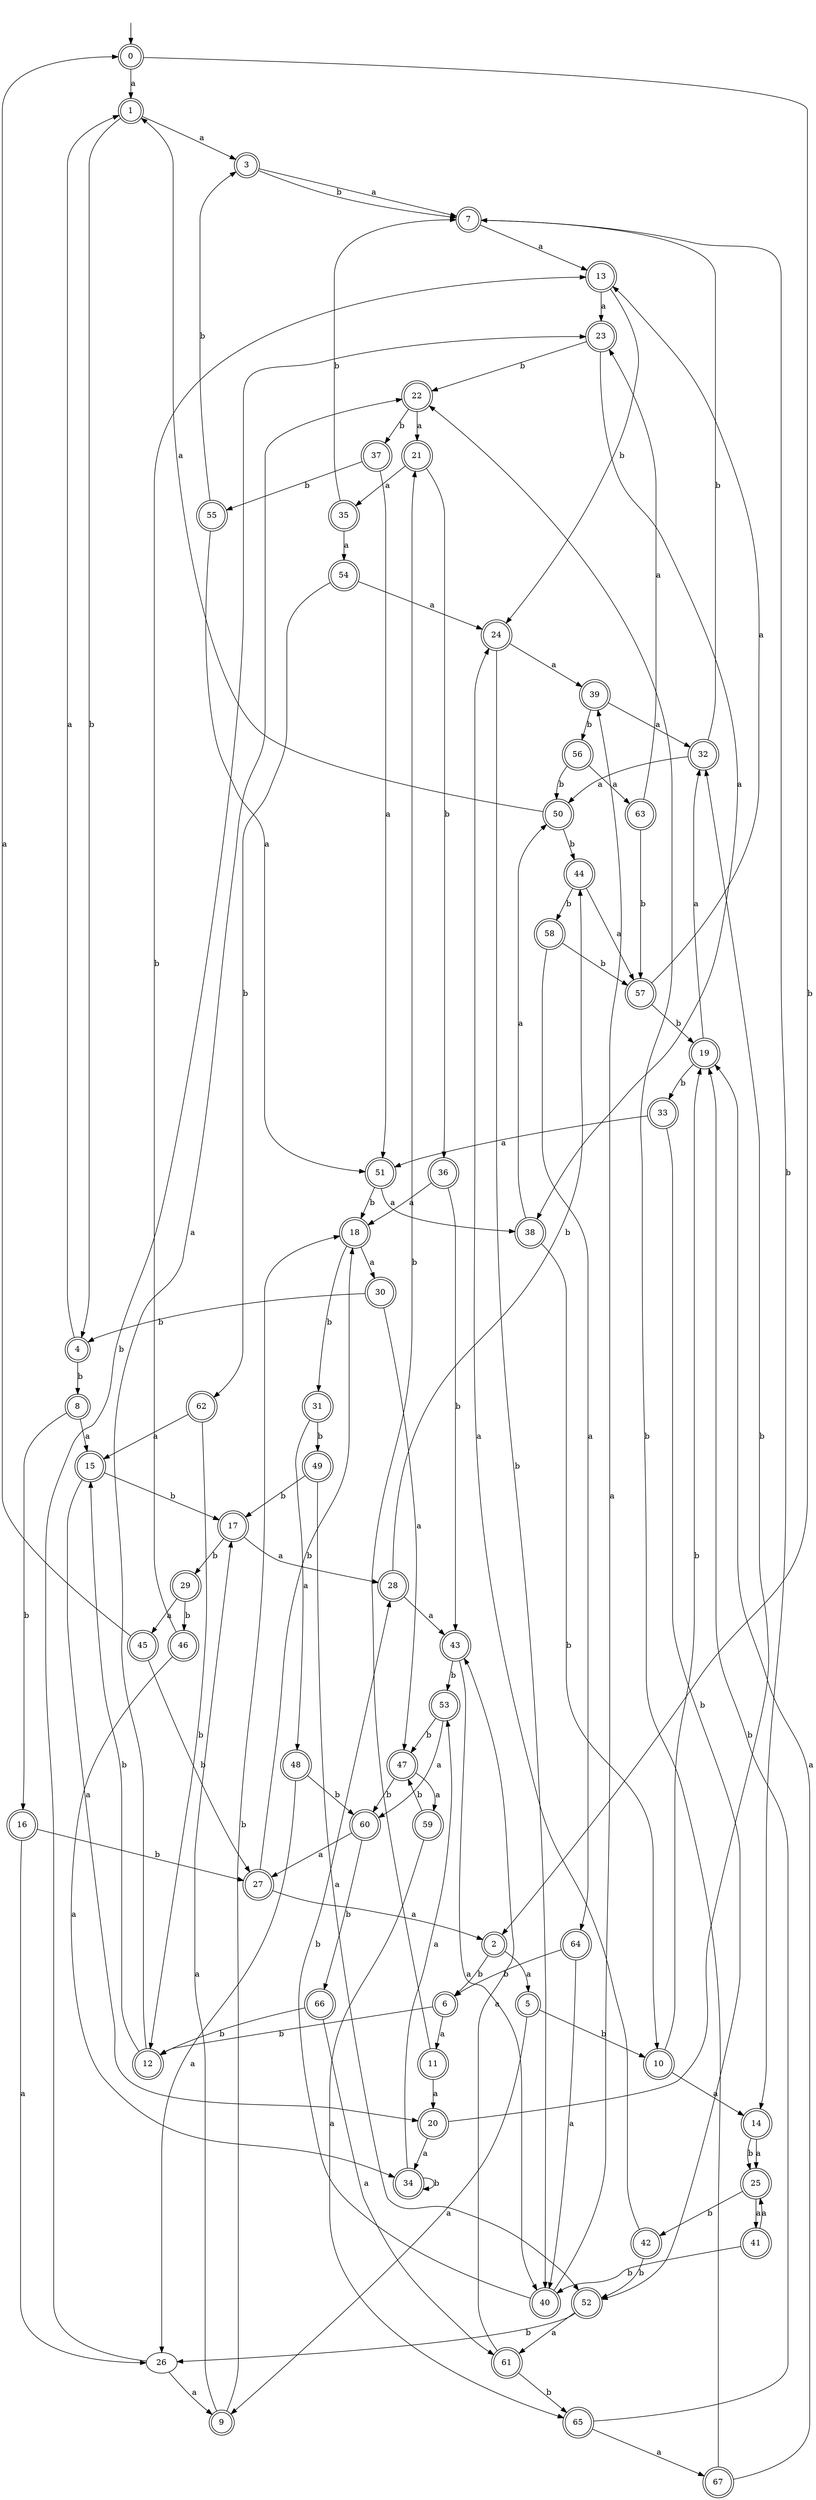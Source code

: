 digraph RandomDFA {
  __start0 [label="", shape=none];
  __start0 -> 0 [label=""];
  0 [shape=circle] [shape=doublecircle]
  0 -> 1 [label="a"]
  0 -> 2 [label="b"]
  1 [shape=doublecircle]
  1 -> 3 [label="a"]
  1 -> 4 [label="b"]
  2 [shape=doublecircle]
  2 -> 5 [label="a"]
  2 -> 6 [label="b"]
  3 [shape=doublecircle]
  3 -> 7 [label="a"]
  3 -> 7 [label="b"]
  4 [shape=doublecircle]
  4 -> 1 [label="a"]
  4 -> 8 [label="b"]
  5 [shape=doublecircle]
  5 -> 9 [label="a"]
  5 -> 10 [label="b"]
  6 [shape=doublecircle]
  6 -> 11 [label="a"]
  6 -> 12 [label="b"]
  7 [shape=doublecircle]
  7 -> 13 [label="a"]
  7 -> 14 [label="b"]
  8 [shape=doublecircle]
  8 -> 15 [label="a"]
  8 -> 16 [label="b"]
  9 [shape=doublecircle]
  9 -> 17 [label="a"]
  9 -> 18 [label="b"]
  10 [shape=doublecircle]
  10 -> 14 [label="a"]
  10 -> 19 [label="b"]
  11 [shape=doublecircle]
  11 -> 20 [label="a"]
  11 -> 21 [label="b"]
  12 [shape=doublecircle]
  12 -> 22 [label="a"]
  12 -> 15 [label="b"]
  13 [shape=doublecircle]
  13 -> 23 [label="a"]
  13 -> 24 [label="b"]
  14 [shape=doublecircle]
  14 -> 25 [label="a"]
  14 -> 25 [label="b"]
  15 [shape=doublecircle]
  15 -> 20 [label="a"]
  15 -> 17 [label="b"]
  16 [shape=doublecircle]
  16 -> 26 [label="a"]
  16 -> 27 [label="b"]
  17 [shape=doublecircle]
  17 -> 28 [label="a"]
  17 -> 29 [label="b"]
  18 [shape=doublecircle]
  18 -> 30 [label="a"]
  18 -> 31 [label="b"]
  19 [shape=doublecircle]
  19 -> 32 [label="a"]
  19 -> 33 [label="b"]
  20 [shape=doublecircle]
  20 -> 34 [label="a"]
  20 -> 32 [label="b"]
  21 [shape=doublecircle]
  21 -> 35 [label="a"]
  21 -> 36 [label="b"]
  22 [shape=doublecircle]
  22 -> 21 [label="a"]
  22 -> 37 [label="b"]
  23 [shape=doublecircle]
  23 -> 38 [label="a"]
  23 -> 22 [label="b"]
  24 [shape=doublecircle]
  24 -> 39 [label="a"]
  24 -> 40 [label="b"]
  25 [shape=doublecircle]
  25 -> 41 [label="a"]
  25 -> 42 [label="b"]
  26
  26 -> 9 [label="a"]
  26 -> 23 [label="b"]
  27 [shape=doublecircle]
  27 -> 2 [label="a"]
  27 -> 18 [label="b"]
  28 [shape=doublecircle]
  28 -> 43 [label="a"]
  28 -> 44 [label="b"]
  29 [shape=doublecircle]
  29 -> 45 [label="a"]
  29 -> 46 [label="b"]
  30 [shape=doublecircle]
  30 -> 47 [label="a"]
  30 -> 4 [label="b"]
  31 [shape=doublecircle]
  31 -> 48 [label="a"]
  31 -> 49 [label="b"]
  32 [shape=doublecircle]
  32 -> 50 [label="a"]
  32 -> 7 [label="b"]
  33 [shape=doublecircle]
  33 -> 51 [label="a"]
  33 -> 52 [label="b"]
  34 [shape=doublecircle]
  34 -> 53 [label="a"]
  34 -> 34 [label="b"]
  35 [shape=doublecircle]
  35 -> 54 [label="a"]
  35 -> 7 [label="b"]
  36 [shape=doublecircle]
  36 -> 18 [label="a"]
  36 -> 43 [label="b"]
  37 [shape=doublecircle]
  37 -> 51 [label="a"]
  37 -> 55 [label="b"]
  38 [shape=doublecircle]
  38 -> 50 [label="a"]
  38 -> 10 [label="b"]
  39 [shape=doublecircle]
  39 -> 32 [label="a"]
  39 -> 56 [label="b"]
  40 [shape=doublecircle]
  40 -> 39 [label="a"]
  40 -> 28 [label="b"]
  41 [shape=doublecircle]
  41 -> 25 [label="a"]
  41 -> 40 [label="b"]
  42 [shape=doublecircle]
  42 -> 24 [label="a"]
  42 -> 52 [label="b"]
  43 [shape=doublecircle]
  43 -> 40 [label="a"]
  43 -> 53 [label="b"]
  44 [shape=doublecircle]
  44 -> 57 [label="a"]
  44 -> 58 [label="b"]
  45 [shape=doublecircle]
  45 -> 0 [label="a"]
  45 -> 27 [label="b"]
  46 [shape=doublecircle]
  46 -> 34 [label="a"]
  46 -> 13 [label="b"]
  47 [shape=doublecircle]
  47 -> 59 [label="a"]
  47 -> 60 [label="b"]
  48 [shape=doublecircle]
  48 -> 26 [label="a"]
  48 -> 60 [label="b"]
  49 [shape=doublecircle]
  49 -> 52 [label="a"]
  49 -> 17 [label="b"]
  50 [shape=doublecircle]
  50 -> 1 [label="a"]
  50 -> 44 [label="b"]
  51 [shape=doublecircle]
  51 -> 38 [label="a"]
  51 -> 18 [label="b"]
  52 [shape=doublecircle]
  52 -> 61 [label="a"]
  52 -> 26 [label="b"]
  53 [shape=doublecircle]
  53 -> 60 [label="a"]
  53 -> 47 [label="b"]
  54 [shape=doublecircle]
  54 -> 24 [label="a"]
  54 -> 62 [label="b"]
  55 [shape=doublecircle]
  55 -> 51 [label="a"]
  55 -> 3 [label="b"]
  56 [shape=doublecircle]
  56 -> 63 [label="a"]
  56 -> 50 [label="b"]
  57 [shape=doublecircle]
  57 -> 13 [label="a"]
  57 -> 19 [label="b"]
  58 [shape=doublecircle]
  58 -> 64 [label="a"]
  58 -> 57 [label="b"]
  59 [shape=doublecircle]
  59 -> 65 [label="a"]
  59 -> 47 [label="b"]
  60 [shape=doublecircle]
  60 -> 27 [label="a"]
  60 -> 66 [label="b"]
  61 [shape=doublecircle]
  61 -> 43 [label="a"]
  61 -> 65 [label="b"]
  62 [shape=doublecircle]
  62 -> 15 [label="a"]
  62 -> 12 [label="b"]
  63 [shape=doublecircle]
  63 -> 23 [label="a"]
  63 -> 57 [label="b"]
  64 [shape=doublecircle]
  64 -> 40 [label="a"]
  64 -> 6 [label="b"]
  65 [shape=doublecircle]
  65 -> 67 [label="a"]
  65 -> 19 [label="b"]
  66 [shape=doublecircle]
  66 -> 61 [label="a"]
  66 -> 12 [label="b"]
  67 [shape=doublecircle]
  67 -> 19 [label="a"]
  67 -> 22 [label="b"]
}
